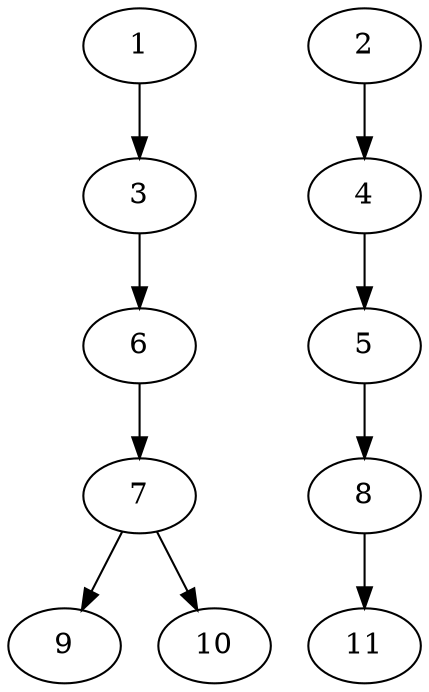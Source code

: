 // DAG (tier=1-easy, mode=data, n=11, ccr=0.314, fat=0.489, density=0.363, regular=0.766, jump=0.023, mindata=1048576, maxdata=8388608)
// DAG automatically generated by daggen at Sun Aug 24 16:33:32 2025
// /home/ermia/Project/Environments/daggen/bin/daggen --dot --ccr 0.314 --fat 0.489 --regular 0.766 --density 0.363 --jump 0.023 --mindata 1048576 --maxdata 8388608 -n 11 
digraph G {
  1 [size="73624965426517639168", alpha="0.18", expect_size="36812482713258819584"]
  1 -> 3 [size ="140531405422592"]
  2 [size="3403039195741388", alpha="0.13", expect_size="1701519597870694"]
  2 -> 4 [size ="158222979694592"]
  3 [size="62426690928483528", alpha="0.10", expect_size="31213345464241764"]
  3 -> 6 [size ="24271606775808"]
  4 [size="914741822179642368", alpha="0.14", expect_size="457370911089821184"]
  4 -> 5 [size ="423227159478272"]
  5 [size="4573502433094795264", alpha="0.13", expect_size="2286751216547397632"]
  5 -> 8 [size ="22042250313728"]
  6 [size="6526622236672000000", alpha="0.12", expect_size="3263311118336000000"]
  6 -> 7 [size ="27939307520000"]
  7 [size="1078458904541712", alpha="0.09", expect_size="539229452270856"]
  7 -> 9 [size ="25602107113472"]
  7 -> 10 [size ="25602107113472"]
  8 [size="846755911742200448", alpha="0.02", expect_size="423377955871100224"]
  8 -> 11 [size ="299679069765632"]
  9 [size="5280265967533847", alpha="0.19", expect_size="2640132983766923"]
  10 [size="179131449373360128000", alpha="0.14", expect_size="89565724686680064000"]
  11 [size="48200566256577806336", alpha="0.04", expect_size="24100283128288903168"]
}